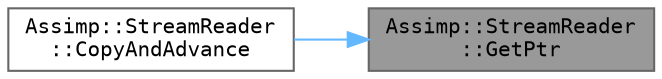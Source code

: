 digraph "Assimp::StreamReader::GetPtr"
{
 // LATEX_PDF_SIZE
  bgcolor="transparent";
  edge [fontname=Terminal,fontsize=10,labelfontname=Helvetica,labelfontsize=10];
  node [fontname=Terminal,fontsize=10,shape=box,height=0.2,width=0.4];
  rankdir="RL";
  Node1 [label="Assimp::StreamReader\l::GetPtr",height=0.2,width=0.4,color="gray40", fillcolor="grey60", style="filled", fontcolor="black",tooltip=" "];
  Node1 -> Node2 [dir="back",color="steelblue1",style="solid"];
  Node2 [label="Assimp::StreamReader\l::CopyAndAdvance",height=0.2,width=0.4,color="grey40", fillcolor="white", style="filled",URL="$class_assimp_1_1_stream_reader.html#a0179cda5fa628cd9ba57c6a3b3a007b3",tooltip=" "];
}
